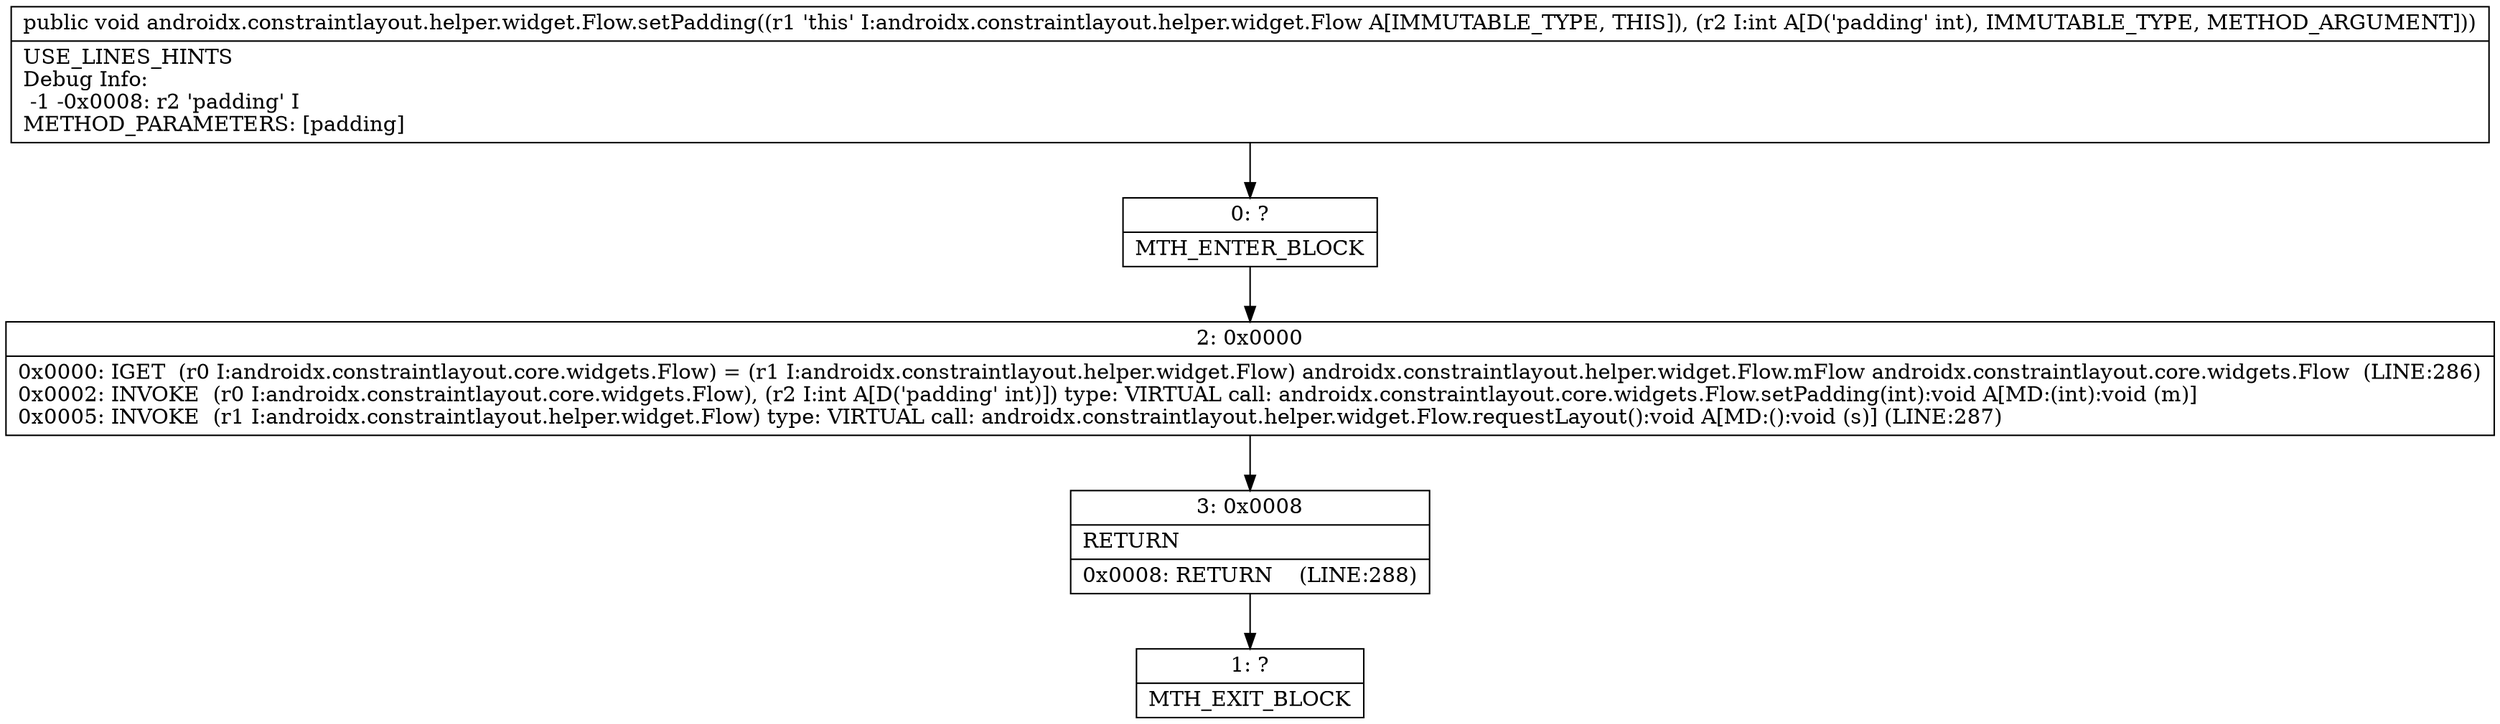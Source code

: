 digraph "CFG forandroidx.constraintlayout.helper.widget.Flow.setPadding(I)V" {
Node_0 [shape=record,label="{0\:\ ?|MTH_ENTER_BLOCK\l}"];
Node_2 [shape=record,label="{2\:\ 0x0000|0x0000: IGET  (r0 I:androidx.constraintlayout.core.widgets.Flow) = (r1 I:androidx.constraintlayout.helper.widget.Flow) androidx.constraintlayout.helper.widget.Flow.mFlow androidx.constraintlayout.core.widgets.Flow  (LINE:286)\l0x0002: INVOKE  (r0 I:androidx.constraintlayout.core.widgets.Flow), (r2 I:int A[D('padding' int)]) type: VIRTUAL call: androidx.constraintlayout.core.widgets.Flow.setPadding(int):void A[MD:(int):void (m)]\l0x0005: INVOKE  (r1 I:androidx.constraintlayout.helper.widget.Flow) type: VIRTUAL call: androidx.constraintlayout.helper.widget.Flow.requestLayout():void A[MD:():void (s)] (LINE:287)\l}"];
Node_3 [shape=record,label="{3\:\ 0x0008|RETURN\l|0x0008: RETURN    (LINE:288)\l}"];
Node_1 [shape=record,label="{1\:\ ?|MTH_EXIT_BLOCK\l}"];
MethodNode[shape=record,label="{public void androidx.constraintlayout.helper.widget.Flow.setPadding((r1 'this' I:androidx.constraintlayout.helper.widget.Flow A[IMMUTABLE_TYPE, THIS]), (r2 I:int A[D('padding' int), IMMUTABLE_TYPE, METHOD_ARGUMENT]))  | USE_LINES_HINTS\lDebug Info:\l  \-1 \-0x0008: r2 'padding' I\lMETHOD_PARAMETERS: [padding]\l}"];
MethodNode -> Node_0;Node_0 -> Node_2;
Node_2 -> Node_3;
Node_3 -> Node_1;
}

